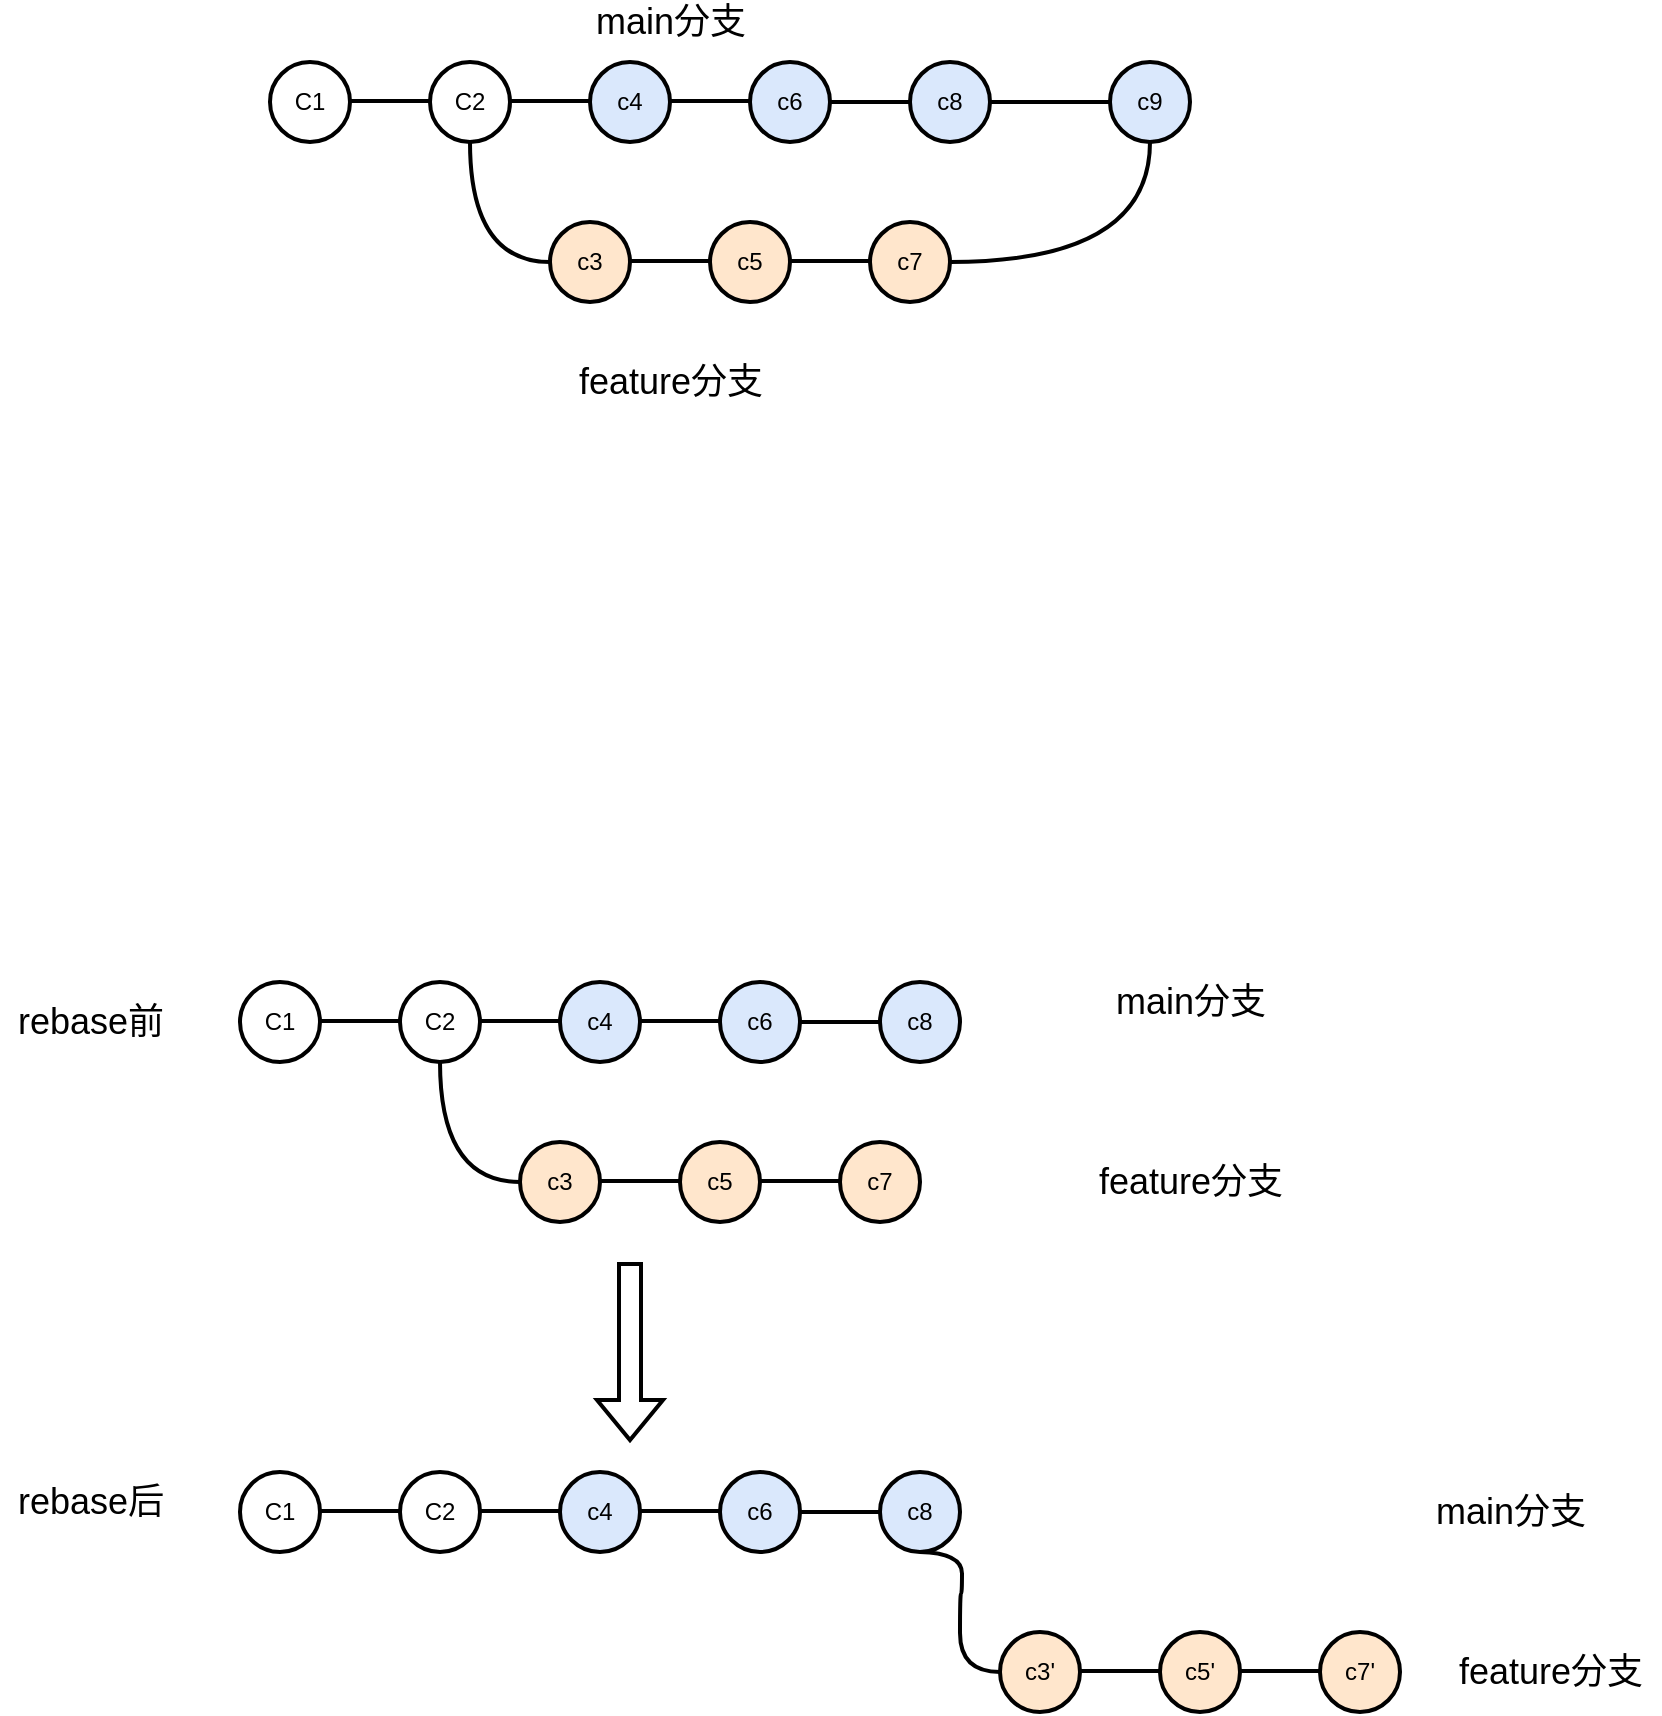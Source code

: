 <mxfile version="16.1.2" type="device"><diagram id="N8yHwj4UxFtebxqWRjZg" name="第 1 页"><mxGraphModel dx="1929" dy="857" grid="1" gridSize="10" guides="1" tooltips="1" connect="1" arrows="1" fold="1" page="1" pageScale="1" pageWidth="827" pageHeight="1169" math="0" shadow="0"><root><mxCell id="0"/><mxCell id="1" parent="0"/><mxCell id="3qbGFkcgGNSkhMbozkBt-58" value="C1" style="ellipse;whiteSpace=wrap;html=1;aspect=fixed;strokeWidth=2;" vertex="1" parent="1"><mxGeometry x="60" y="180" width="40" height="40" as="geometry"/></mxCell><mxCell id="3qbGFkcgGNSkhMbozkBt-59" style="edgeStyle=orthogonalEdgeStyle;curved=1;rounded=0;orthogonalLoop=1;jettySize=auto;html=1;exitX=0.5;exitY=1;exitDx=0;exitDy=0;entryX=0;entryY=0.5;entryDx=0;entryDy=0;endArrow=none;endFill=0;strokeWidth=2;" edge="1" parent="1" source="3qbGFkcgGNSkhMbozkBt-60" target="3qbGFkcgGNSkhMbozkBt-62"><mxGeometry relative="1" as="geometry"/></mxCell><mxCell id="3qbGFkcgGNSkhMbozkBt-60" value="C2" style="ellipse;whiteSpace=wrap;html=1;aspect=fixed;strokeWidth=2;" vertex="1" parent="1"><mxGeometry x="140" y="180" width="40" height="40" as="geometry"/></mxCell><mxCell id="3qbGFkcgGNSkhMbozkBt-61" value="" style="endArrow=none;html=1;rounded=0;exitX=1;exitY=0.5;exitDx=0;exitDy=0;entryX=0;entryY=0.5;entryDx=0;entryDy=0;strokeWidth=2;" edge="1" parent="1"><mxGeometry width="50" height="50" relative="1" as="geometry"><mxPoint x="100" y="199.5" as="sourcePoint"/><mxPoint x="140" y="199.5" as="targetPoint"/></mxGeometry></mxCell><mxCell id="3qbGFkcgGNSkhMbozkBt-62" value="c3" style="ellipse;whiteSpace=wrap;html=1;aspect=fixed;strokeWidth=2;fillColor=#ffe6cc;strokeColor=#000000;" vertex="1" parent="1"><mxGeometry x="200" y="260" width="40" height="40" as="geometry"/></mxCell><mxCell id="3qbGFkcgGNSkhMbozkBt-63" value="c5" style="ellipse;whiteSpace=wrap;html=1;aspect=fixed;strokeWidth=2;fillColor=#ffe6cc;strokeColor=#000000;" vertex="1" parent="1"><mxGeometry x="280" y="260" width="40" height="40" as="geometry"/></mxCell><mxCell id="3qbGFkcgGNSkhMbozkBt-64" value="" style="endArrow=none;html=1;rounded=0;exitX=1;exitY=0.5;exitDx=0;exitDy=0;entryX=0;entryY=0.5;entryDx=0;entryDy=0;strokeWidth=2;fillColor=#ffe6cc;strokeColor=#000000;" edge="1" parent="1"><mxGeometry width="50" height="50" relative="1" as="geometry"><mxPoint x="240" y="279.5" as="sourcePoint"/><mxPoint x="280" y="279.5" as="targetPoint"/></mxGeometry></mxCell><mxCell id="3qbGFkcgGNSkhMbozkBt-65" value="c4" style="ellipse;whiteSpace=wrap;html=1;aspect=fixed;strokeWidth=2;fillColor=#dae8fc;strokeColor=#000000;" vertex="1" parent="1"><mxGeometry x="220" y="180" width="40" height="40" as="geometry"/></mxCell><mxCell id="3qbGFkcgGNSkhMbozkBt-66" style="edgeStyle=orthogonalEdgeStyle;curved=1;rounded=0;orthogonalLoop=1;jettySize=auto;html=1;exitX=1;exitY=0.5;exitDx=0;exitDy=0;entryX=0;entryY=0.5;entryDx=0;entryDy=0;fontSize=18;endArrow=none;endFill=0;strokeColor=#000000;strokeWidth=2;" edge="1" parent="1" source="3qbGFkcgGNSkhMbozkBt-67" target="3qbGFkcgGNSkhMbozkBt-77"><mxGeometry relative="1" as="geometry"/></mxCell><mxCell id="3qbGFkcgGNSkhMbozkBt-67" value="c6" style="ellipse;whiteSpace=wrap;html=1;aspect=fixed;strokeWidth=2;fillColor=#dae8fc;strokeColor=#000000;" vertex="1" parent="1"><mxGeometry x="300" y="180" width="40" height="40" as="geometry"/></mxCell><mxCell id="3qbGFkcgGNSkhMbozkBt-68" value="" style="endArrow=none;html=1;rounded=0;exitX=1;exitY=0.5;exitDx=0;exitDy=0;entryX=0;entryY=0.5;entryDx=0;entryDy=0;strokeWidth=2;" edge="1" parent="1"><mxGeometry width="50" height="50" relative="1" as="geometry"><mxPoint x="260" y="199.5" as="sourcePoint"/><mxPoint x="300" y="199.5" as="targetPoint"/></mxGeometry></mxCell><mxCell id="3qbGFkcgGNSkhMbozkBt-69" value="" style="endArrow=none;html=1;rounded=0;exitX=1;exitY=0.5;exitDx=0;exitDy=0;entryX=0;entryY=0.5;entryDx=0;entryDy=0;strokeWidth=2;" edge="1" parent="1"><mxGeometry width="50" height="50" relative="1" as="geometry"><mxPoint x="180" y="199.5" as="sourcePoint"/><mxPoint x="220" y="199.5" as="targetPoint"/></mxGeometry></mxCell><mxCell id="3qbGFkcgGNSkhMbozkBt-70" style="edgeStyle=orthogonalEdgeStyle;curved=1;rounded=0;orthogonalLoop=1;jettySize=auto;html=1;exitX=1;exitY=0.5;exitDx=0;exitDy=0;entryX=0.5;entryY=1;entryDx=0;entryDy=0;fontSize=18;endArrow=none;endFill=0;strokeColor=#000000;strokeWidth=2;" edge="1" parent="1" source="3qbGFkcgGNSkhMbozkBt-71" target="3qbGFkcgGNSkhMbozkBt-75"><mxGeometry relative="1" as="geometry"/></mxCell><mxCell id="3qbGFkcgGNSkhMbozkBt-71" value="c7" style="ellipse;whiteSpace=wrap;html=1;aspect=fixed;strokeWidth=2;fillColor=#ffe6cc;strokeColor=#000000;" vertex="1" parent="1"><mxGeometry x="360" y="260" width="40" height="40" as="geometry"/></mxCell><mxCell id="3qbGFkcgGNSkhMbozkBt-72" value="" style="endArrow=none;html=1;rounded=0;exitX=1;exitY=0.5;exitDx=0;exitDy=0;entryX=0;entryY=0.5;entryDx=0;entryDy=0;strokeWidth=2;fillColor=#ffe6cc;strokeColor=#000000;" edge="1" parent="1"><mxGeometry width="50" height="50" relative="1" as="geometry"><mxPoint x="320" y="279.5" as="sourcePoint"/><mxPoint x="360" y="279.5" as="targetPoint"/></mxGeometry></mxCell><mxCell id="3qbGFkcgGNSkhMbozkBt-73" value="&lt;font style=&quot;font-size: 18px&quot;&gt;main分支&lt;/font&gt;" style="text;html=1;resizable=0;autosize=1;align=center;verticalAlign=middle;points=[];fillColor=none;strokeColor=none;rounded=0;" vertex="1" parent="1"><mxGeometry x="215" y="150" width="90" height="20" as="geometry"/></mxCell><mxCell id="3qbGFkcgGNSkhMbozkBt-74" value="&lt;font style=&quot;font-size: 18px&quot;&gt;feature分支&lt;/font&gt;" style="text;html=1;resizable=0;autosize=1;align=center;verticalAlign=middle;points=[];fillColor=none;strokeColor=none;rounded=0;" vertex="1" parent="1"><mxGeometry x="205" y="330" width="110" height="20" as="geometry"/></mxCell><mxCell id="3qbGFkcgGNSkhMbozkBt-75" value="c9" style="ellipse;whiteSpace=wrap;html=1;aspect=fixed;strokeWidth=2;fillColor=#dae8fc;strokeColor=#000000;" vertex="1" parent="1"><mxGeometry x="480" y="180" width="40" height="40" as="geometry"/></mxCell><mxCell id="3qbGFkcgGNSkhMbozkBt-76" style="edgeStyle=orthogonalEdgeStyle;curved=1;rounded=0;orthogonalLoop=1;jettySize=auto;html=1;exitX=1;exitY=0.5;exitDx=0;exitDy=0;entryX=0;entryY=0.5;entryDx=0;entryDy=0;fontSize=18;endArrow=none;endFill=0;strokeColor=#000000;strokeWidth=2;" edge="1" parent="1" source="3qbGFkcgGNSkhMbozkBt-77" target="3qbGFkcgGNSkhMbozkBt-75"><mxGeometry relative="1" as="geometry"/></mxCell><mxCell id="3qbGFkcgGNSkhMbozkBt-77" value="c8" style="ellipse;whiteSpace=wrap;html=1;aspect=fixed;strokeWidth=2;fillColor=#dae8fc;strokeColor=#000000;" vertex="1" parent="1"><mxGeometry x="380" y="180" width="40" height="40" as="geometry"/></mxCell><mxCell id="3qbGFkcgGNSkhMbozkBt-78" value="C1" style="ellipse;whiteSpace=wrap;html=1;aspect=fixed;strokeWidth=2;" vertex="1" parent="1"><mxGeometry x="45" y="640" width="40" height="40" as="geometry"/></mxCell><mxCell id="3qbGFkcgGNSkhMbozkBt-79" style="edgeStyle=orthogonalEdgeStyle;curved=1;rounded=0;orthogonalLoop=1;jettySize=auto;html=1;exitX=0.5;exitY=1;exitDx=0;exitDy=0;entryX=0;entryY=0.5;entryDx=0;entryDy=0;endArrow=none;endFill=0;strokeWidth=2;" edge="1" parent="1" source="3qbGFkcgGNSkhMbozkBt-80" target="3qbGFkcgGNSkhMbozkBt-82"><mxGeometry relative="1" as="geometry"/></mxCell><mxCell id="3qbGFkcgGNSkhMbozkBt-80" value="C2" style="ellipse;whiteSpace=wrap;html=1;aspect=fixed;strokeWidth=2;" vertex="1" parent="1"><mxGeometry x="125" y="640" width="40" height="40" as="geometry"/></mxCell><mxCell id="3qbGFkcgGNSkhMbozkBt-81" value="" style="endArrow=none;html=1;rounded=0;exitX=1;exitY=0.5;exitDx=0;exitDy=0;entryX=0;entryY=0.5;entryDx=0;entryDy=0;strokeWidth=2;" edge="1" parent="1"><mxGeometry width="50" height="50" relative="1" as="geometry"><mxPoint x="85" y="659.5" as="sourcePoint"/><mxPoint x="125" y="659.5" as="targetPoint"/></mxGeometry></mxCell><mxCell id="3qbGFkcgGNSkhMbozkBt-82" value="c3" style="ellipse;whiteSpace=wrap;html=1;aspect=fixed;strokeWidth=2;fillColor=#ffe6cc;strokeColor=#000000;" vertex="1" parent="1"><mxGeometry x="185" y="720" width="40" height="40" as="geometry"/></mxCell><mxCell id="3qbGFkcgGNSkhMbozkBt-83" value="c5" style="ellipse;whiteSpace=wrap;html=1;aspect=fixed;strokeWidth=2;fillColor=#ffe6cc;strokeColor=#000000;" vertex="1" parent="1"><mxGeometry x="265" y="720" width="40" height="40" as="geometry"/></mxCell><mxCell id="3qbGFkcgGNSkhMbozkBt-84" value="" style="endArrow=none;html=1;rounded=0;exitX=1;exitY=0.5;exitDx=0;exitDy=0;entryX=0;entryY=0.5;entryDx=0;entryDy=0;strokeWidth=2;fillColor=#ffe6cc;strokeColor=#000000;" edge="1" parent="1"><mxGeometry width="50" height="50" relative="1" as="geometry"><mxPoint x="225" y="739.5" as="sourcePoint"/><mxPoint x="265" y="739.5" as="targetPoint"/></mxGeometry></mxCell><mxCell id="3qbGFkcgGNSkhMbozkBt-85" value="c4" style="ellipse;whiteSpace=wrap;html=1;aspect=fixed;strokeWidth=2;fillColor=#dae8fc;strokeColor=#000000;" vertex="1" parent="1"><mxGeometry x="205" y="640" width="40" height="40" as="geometry"/></mxCell><mxCell id="3qbGFkcgGNSkhMbozkBt-86" style="edgeStyle=orthogonalEdgeStyle;curved=1;rounded=0;orthogonalLoop=1;jettySize=auto;html=1;exitX=1;exitY=0.5;exitDx=0;exitDy=0;entryX=0;entryY=0.5;entryDx=0;entryDy=0;fontSize=18;endArrow=none;endFill=0;strokeColor=#000000;strokeWidth=2;" edge="1" parent="1" source="3qbGFkcgGNSkhMbozkBt-87" target="3qbGFkcgGNSkhMbozkBt-94"><mxGeometry relative="1" as="geometry"/></mxCell><mxCell id="3qbGFkcgGNSkhMbozkBt-87" value="c6" style="ellipse;whiteSpace=wrap;html=1;aspect=fixed;strokeWidth=2;fillColor=#dae8fc;strokeColor=#000000;" vertex="1" parent="1"><mxGeometry x="285" y="640" width="40" height="40" as="geometry"/></mxCell><mxCell id="3qbGFkcgGNSkhMbozkBt-88" value="" style="endArrow=none;html=1;rounded=0;exitX=1;exitY=0.5;exitDx=0;exitDy=0;entryX=0;entryY=0.5;entryDx=0;entryDy=0;strokeWidth=2;" edge="1" parent="1"><mxGeometry width="50" height="50" relative="1" as="geometry"><mxPoint x="245" y="659.5" as="sourcePoint"/><mxPoint x="285" y="659.5" as="targetPoint"/></mxGeometry></mxCell><mxCell id="3qbGFkcgGNSkhMbozkBt-89" value="" style="endArrow=none;html=1;rounded=0;exitX=1;exitY=0.5;exitDx=0;exitDy=0;entryX=0;entryY=0.5;entryDx=0;entryDy=0;strokeWidth=2;" edge="1" parent="1"><mxGeometry width="50" height="50" relative="1" as="geometry"><mxPoint x="165" y="659.5" as="sourcePoint"/><mxPoint x="205" y="659.5" as="targetPoint"/></mxGeometry></mxCell><mxCell id="3qbGFkcgGNSkhMbozkBt-90" value="c7" style="ellipse;whiteSpace=wrap;html=1;aspect=fixed;strokeWidth=2;fillColor=#ffe6cc;strokeColor=#000000;" vertex="1" parent="1"><mxGeometry x="345" y="720" width="40" height="40" as="geometry"/></mxCell><mxCell id="3qbGFkcgGNSkhMbozkBt-91" value="" style="endArrow=none;html=1;rounded=0;exitX=1;exitY=0.5;exitDx=0;exitDy=0;entryX=0;entryY=0.5;entryDx=0;entryDy=0;strokeWidth=2;fillColor=#ffe6cc;strokeColor=#000000;" edge="1" parent="1"><mxGeometry width="50" height="50" relative="1" as="geometry"><mxPoint x="305" y="739.5" as="sourcePoint"/><mxPoint x="345" y="739.5" as="targetPoint"/></mxGeometry></mxCell><mxCell id="3qbGFkcgGNSkhMbozkBt-92" value="&lt;font style=&quot;font-size: 18px&quot;&gt;main分支&lt;/font&gt;" style="text;html=1;resizable=0;autosize=1;align=center;verticalAlign=middle;points=[];fillColor=none;strokeColor=none;rounded=0;" vertex="1" parent="1"><mxGeometry x="475" y="640" width="90" height="20" as="geometry"/></mxCell><mxCell id="3qbGFkcgGNSkhMbozkBt-93" value="&lt;font style=&quot;font-size: 18px&quot;&gt;feature分支&lt;/font&gt;" style="text;html=1;resizable=0;autosize=1;align=center;verticalAlign=middle;points=[];fillColor=none;strokeColor=none;rounded=0;" vertex="1" parent="1"><mxGeometry x="465" y="730" width="110" height="20" as="geometry"/></mxCell><mxCell id="3qbGFkcgGNSkhMbozkBt-94" value="c8" style="ellipse;whiteSpace=wrap;html=1;aspect=fixed;strokeWidth=2;fillColor=#dae8fc;strokeColor=#000000;" vertex="1" parent="1"><mxGeometry x="365" y="640" width="40" height="40" as="geometry"/></mxCell><mxCell id="3qbGFkcgGNSkhMbozkBt-95" value="C1" style="ellipse;whiteSpace=wrap;html=1;aspect=fixed;strokeWidth=2;" vertex="1" parent="1"><mxGeometry x="45" y="885" width="40" height="40" as="geometry"/></mxCell><mxCell id="3qbGFkcgGNSkhMbozkBt-96" style="edgeStyle=orthogonalEdgeStyle;curved=1;rounded=0;orthogonalLoop=1;jettySize=auto;html=1;exitX=0.5;exitY=1;exitDx=0;exitDy=0;entryX=0;entryY=0.5;entryDx=0;entryDy=0;endArrow=none;endFill=0;strokeWidth=2;" edge="1" parent="1" target="3qbGFkcgGNSkhMbozkBt-99"><mxGeometry relative="1" as="geometry"><mxPoint x="385" y="925" as="sourcePoint"/></mxGeometry></mxCell><mxCell id="3qbGFkcgGNSkhMbozkBt-97" value="C2" style="ellipse;whiteSpace=wrap;html=1;aspect=fixed;strokeWidth=2;" vertex="1" parent="1"><mxGeometry x="125" y="885" width="40" height="40" as="geometry"/></mxCell><mxCell id="3qbGFkcgGNSkhMbozkBt-98" value="" style="endArrow=none;html=1;rounded=0;exitX=1;exitY=0.5;exitDx=0;exitDy=0;entryX=0;entryY=0.5;entryDx=0;entryDy=0;strokeWidth=2;" edge="1" parent="1"><mxGeometry width="50" height="50" relative="1" as="geometry"><mxPoint x="85" y="904.5" as="sourcePoint"/><mxPoint x="125" y="904.5" as="targetPoint"/></mxGeometry></mxCell><mxCell id="3qbGFkcgGNSkhMbozkBt-99" value="c3'" style="ellipse;whiteSpace=wrap;html=1;aspect=fixed;strokeWidth=2;fillColor=#ffe6cc;strokeColor=#000000;" vertex="1" parent="1"><mxGeometry x="425" y="965" width="40" height="40" as="geometry"/></mxCell><mxCell id="3qbGFkcgGNSkhMbozkBt-100" value="c5'" style="ellipse;whiteSpace=wrap;html=1;aspect=fixed;strokeWidth=2;fillColor=#ffe6cc;strokeColor=#000000;" vertex="1" parent="1"><mxGeometry x="505" y="965" width="40" height="40" as="geometry"/></mxCell><mxCell id="3qbGFkcgGNSkhMbozkBt-101" value="" style="endArrow=none;html=1;rounded=0;exitX=1;exitY=0.5;exitDx=0;exitDy=0;entryX=0;entryY=0.5;entryDx=0;entryDy=0;strokeWidth=2;fillColor=#ffe6cc;strokeColor=#000000;" edge="1" parent="1"><mxGeometry width="50" height="50" relative="1" as="geometry"><mxPoint x="465" y="984.5" as="sourcePoint"/><mxPoint x="505" y="984.5" as="targetPoint"/></mxGeometry></mxCell><mxCell id="3qbGFkcgGNSkhMbozkBt-102" value="c4" style="ellipse;whiteSpace=wrap;html=1;aspect=fixed;strokeWidth=2;fillColor=#dae8fc;strokeColor=#000000;" vertex="1" parent="1"><mxGeometry x="205" y="885" width="40" height="40" as="geometry"/></mxCell><mxCell id="3qbGFkcgGNSkhMbozkBt-103" style="edgeStyle=orthogonalEdgeStyle;curved=1;rounded=0;orthogonalLoop=1;jettySize=auto;html=1;exitX=1;exitY=0.5;exitDx=0;exitDy=0;entryX=0;entryY=0.5;entryDx=0;entryDy=0;fontSize=18;endArrow=none;endFill=0;strokeColor=#000000;strokeWidth=2;" edge="1" parent="1" source="3qbGFkcgGNSkhMbozkBt-104" target="3qbGFkcgGNSkhMbozkBt-111"><mxGeometry relative="1" as="geometry"/></mxCell><mxCell id="3qbGFkcgGNSkhMbozkBt-104" value="c6" style="ellipse;whiteSpace=wrap;html=1;aspect=fixed;strokeWidth=2;fillColor=#dae8fc;strokeColor=#000000;" vertex="1" parent="1"><mxGeometry x="285" y="885" width="40" height="40" as="geometry"/></mxCell><mxCell id="3qbGFkcgGNSkhMbozkBt-105" value="" style="endArrow=none;html=1;rounded=0;exitX=1;exitY=0.5;exitDx=0;exitDy=0;entryX=0;entryY=0.5;entryDx=0;entryDy=0;strokeWidth=2;" edge="1" parent="1"><mxGeometry width="50" height="50" relative="1" as="geometry"><mxPoint x="245" y="904.5" as="sourcePoint"/><mxPoint x="285" y="904.5" as="targetPoint"/></mxGeometry></mxCell><mxCell id="3qbGFkcgGNSkhMbozkBt-106" value="" style="endArrow=none;html=1;rounded=0;exitX=1;exitY=0.5;exitDx=0;exitDy=0;entryX=0;entryY=0.5;entryDx=0;entryDy=0;strokeWidth=2;" edge="1" parent="1"><mxGeometry width="50" height="50" relative="1" as="geometry"><mxPoint x="165" y="904.5" as="sourcePoint"/><mxPoint x="205" y="904.5" as="targetPoint"/></mxGeometry></mxCell><mxCell id="3qbGFkcgGNSkhMbozkBt-107" value="c7'" style="ellipse;whiteSpace=wrap;html=1;aspect=fixed;strokeWidth=2;fillColor=#ffe6cc;strokeColor=#000000;" vertex="1" parent="1"><mxGeometry x="585" y="965" width="40" height="40" as="geometry"/></mxCell><mxCell id="3qbGFkcgGNSkhMbozkBt-108" value="" style="endArrow=none;html=1;rounded=0;exitX=1;exitY=0.5;exitDx=0;exitDy=0;entryX=0;entryY=0.5;entryDx=0;entryDy=0;strokeWidth=2;fillColor=#ffe6cc;strokeColor=#000000;" edge="1" parent="1"><mxGeometry width="50" height="50" relative="1" as="geometry"><mxPoint x="545" y="984.5" as="sourcePoint"/><mxPoint x="585" y="984.5" as="targetPoint"/></mxGeometry></mxCell><mxCell id="3qbGFkcgGNSkhMbozkBt-109" value="&lt;font style=&quot;font-size: 18px&quot;&gt;main分支&lt;/font&gt;" style="text;html=1;resizable=0;autosize=1;align=center;verticalAlign=middle;points=[];fillColor=none;strokeColor=none;rounded=0;" vertex="1" parent="1"><mxGeometry x="635" y="895" width="90" height="20" as="geometry"/></mxCell><mxCell id="3qbGFkcgGNSkhMbozkBt-110" value="&lt;font style=&quot;font-size: 18px&quot;&gt;feature分支&lt;/font&gt;" style="text;html=1;resizable=0;autosize=1;align=center;verticalAlign=middle;points=[];fillColor=none;strokeColor=none;rounded=0;" vertex="1" parent="1"><mxGeometry x="645" y="975" width="110" height="20" as="geometry"/></mxCell><mxCell id="3qbGFkcgGNSkhMbozkBt-111" value="c8" style="ellipse;whiteSpace=wrap;html=1;aspect=fixed;strokeWidth=2;fillColor=#dae8fc;strokeColor=#000000;" vertex="1" parent="1"><mxGeometry x="365" y="885" width="40" height="40" as="geometry"/></mxCell><mxCell id="3qbGFkcgGNSkhMbozkBt-112" value="rebase前" style="text;html=1;resizable=0;autosize=1;align=center;verticalAlign=middle;points=[];fillColor=default;strokeColor=none;rounded=0;fontSize=18;" vertex="1" parent="1"><mxGeometry x="-75" y="645" width="90" height="30" as="geometry"/></mxCell><mxCell id="3qbGFkcgGNSkhMbozkBt-113" value="rebase后" style="text;html=1;resizable=0;autosize=1;align=center;verticalAlign=middle;points=[];fillColor=default;strokeColor=none;rounded=0;fontSize=18;" vertex="1" parent="1"><mxGeometry x="-75" y="885" width="90" height="30" as="geometry"/></mxCell><mxCell id="3qbGFkcgGNSkhMbozkBt-114" value="" style="shape=flexArrow;endArrow=classic;html=1;rounded=0;fontSize=18;strokeColor=#000000;strokeWidth=2;curved=1;" edge="1" parent="1"><mxGeometry width="50" height="50" relative="1" as="geometry"><mxPoint x="240" y="780" as="sourcePoint"/><mxPoint x="240" y="870" as="targetPoint"/></mxGeometry></mxCell></root></mxGraphModel></diagram></mxfile>